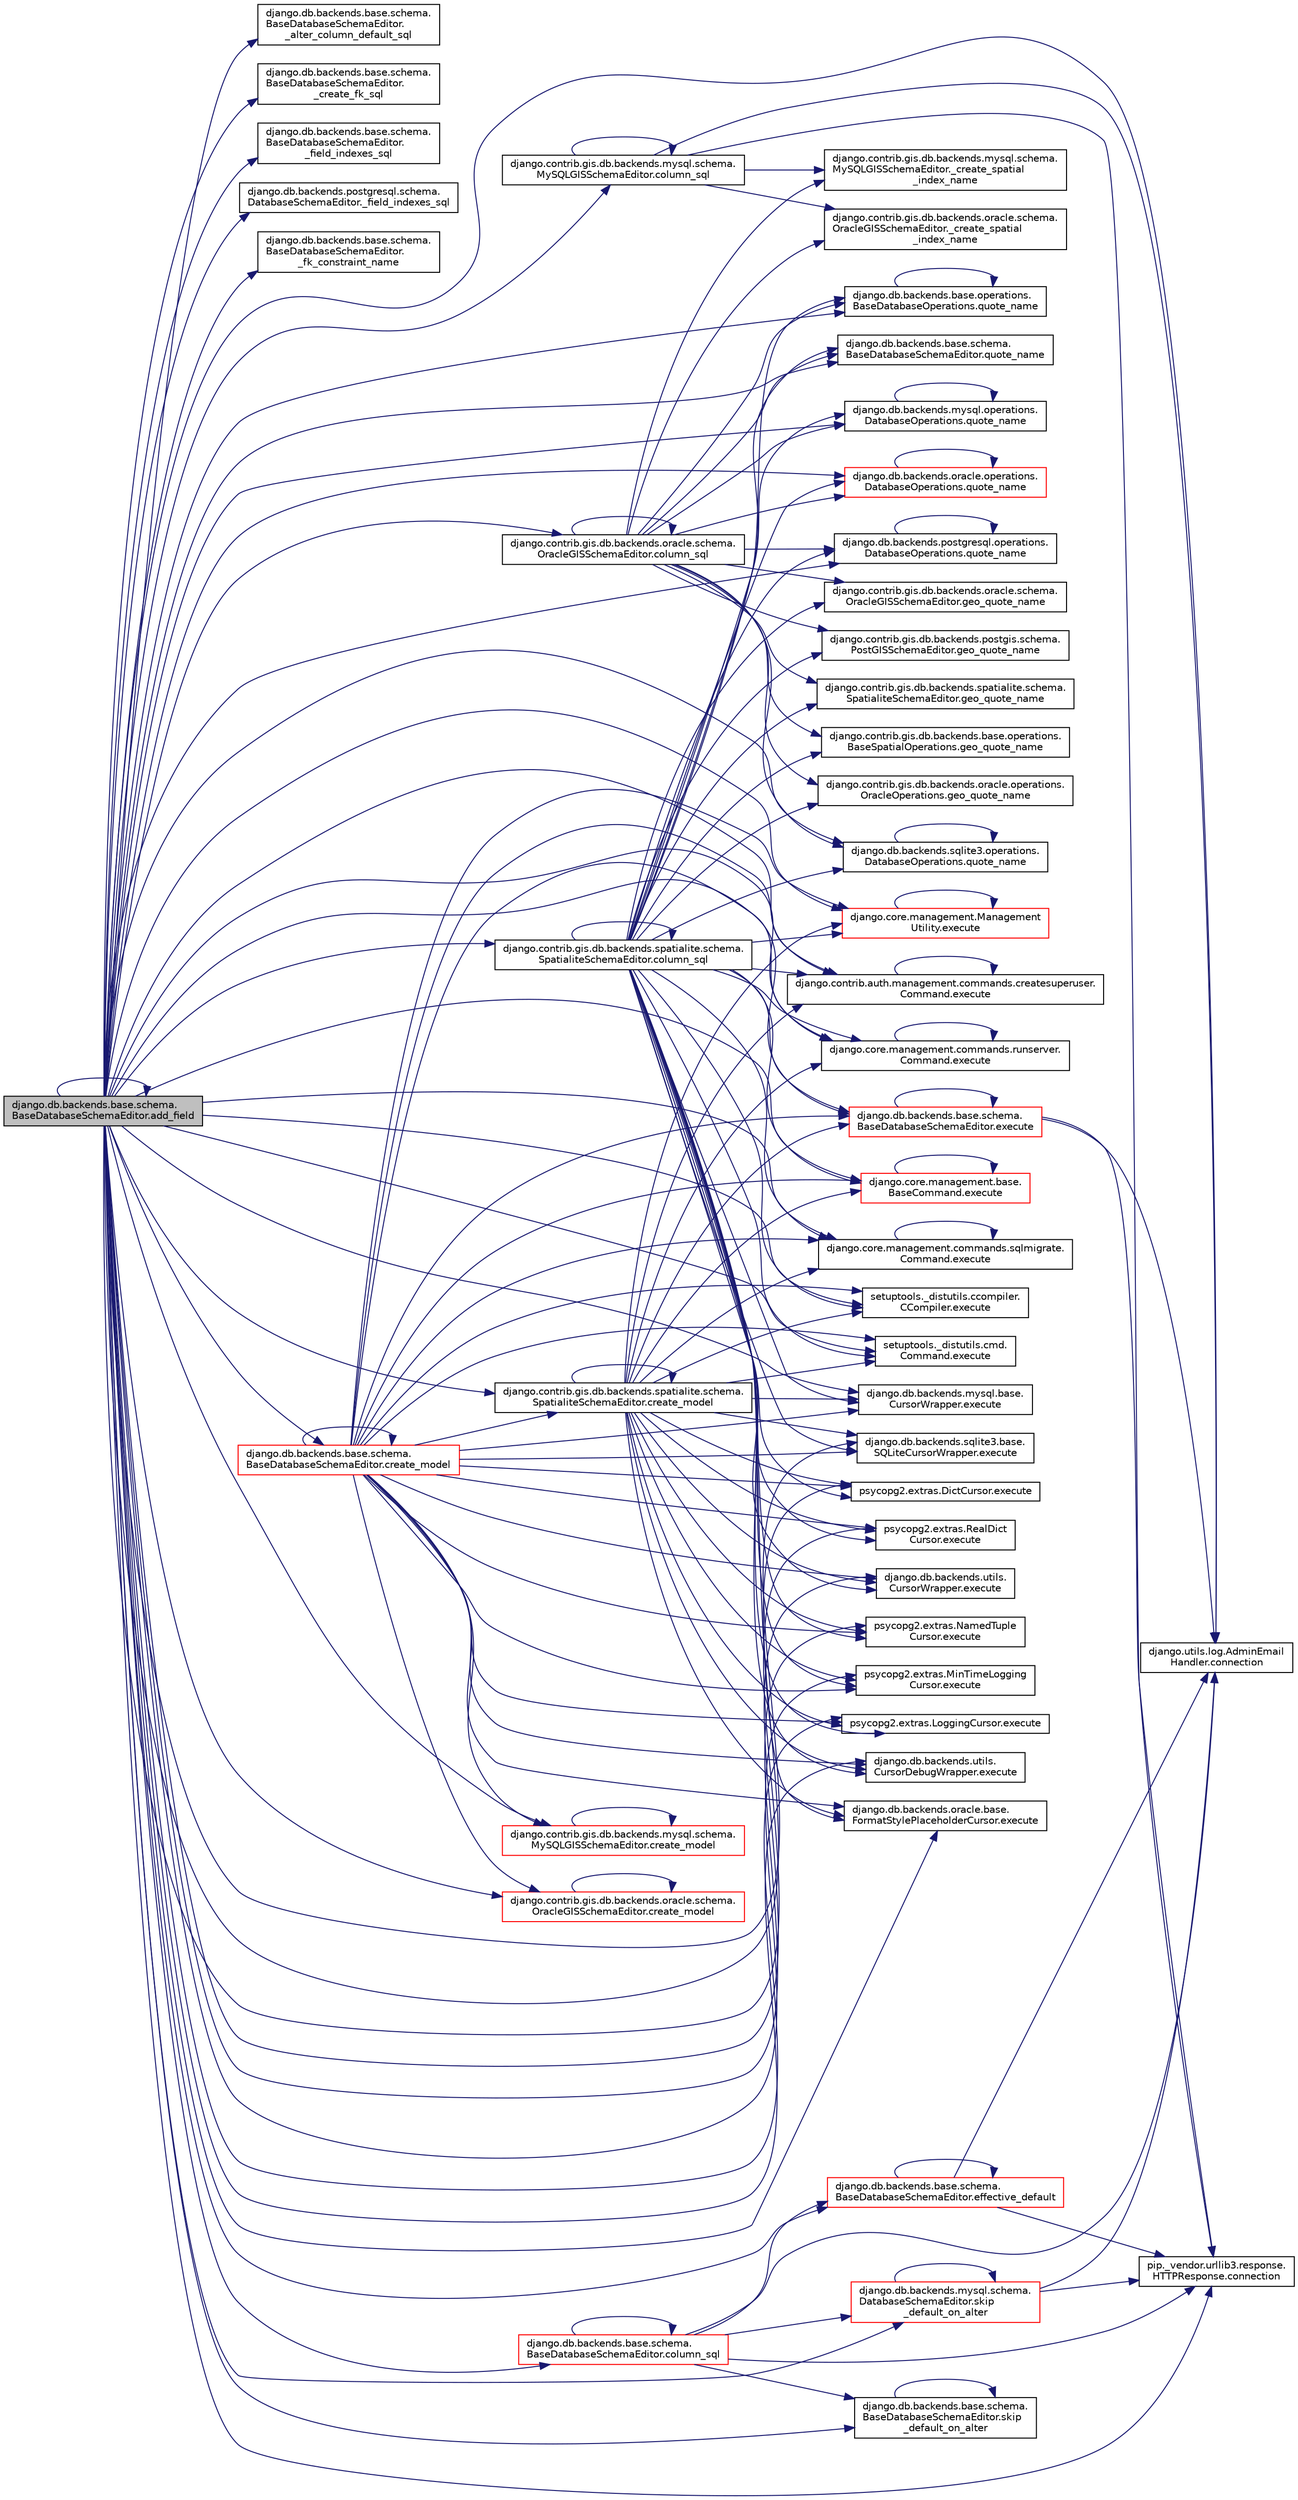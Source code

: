 digraph "django.db.backends.base.schema.BaseDatabaseSchemaEditor.add_field"
{
 // LATEX_PDF_SIZE
  edge [fontname="Helvetica",fontsize="10",labelfontname="Helvetica",labelfontsize="10"];
  node [fontname="Helvetica",fontsize="10",shape=record];
  rankdir="LR";
  Node1 [label="django.db.backends.base.schema.\lBaseDatabaseSchemaEditor.add_field",height=0.2,width=0.4,color="black", fillcolor="grey75", style="filled", fontcolor="black",tooltip=" "];
  Node1 -> Node2 [color="midnightblue",fontsize="10",style="solid",fontname="Helvetica"];
  Node2 [label="django.db.backends.base.schema.\lBaseDatabaseSchemaEditor.\l_alter_column_default_sql",height=0.2,width=0.4,color="black", fillcolor="white", style="filled",URL="$d7/d55/classdjango_1_1db_1_1backends_1_1base_1_1schema_1_1_base_database_schema_editor.html#a1e72322e0e27f5e5e3cb69b080f52452",tooltip=" "];
  Node1 -> Node3 [color="midnightblue",fontsize="10",style="solid",fontname="Helvetica"];
  Node3 [label="django.db.backends.base.schema.\lBaseDatabaseSchemaEditor.\l_create_fk_sql",height=0.2,width=0.4,color="black", fillcolor="white", style="filled",URL="$d7/d55/classdjango_1_1db_1_1backends_1_1base_1_1schema_1_1_base_database_schema_editor.html#ac25cb9c5ed6f71f12fbccdc0da292474",tooltip=" "];
  Node1 -> Node4 [color="midnightblue",fontsize="10",style="solid",fontname="Helvetica"];
  Node4 [label="django.db.backends.base.schema.\lBaseDatabaseSchemaEditor.\l_field_indexes_sql",height=0.2,width=0.4,color="black", fillcolor="white", style="filled",URL="$d7/d55/classdjango_1_1db_1_1backends_1_1base_1_1schema_1_1_base_database_schema_editor.html#a8b2a14a19439a2a7e26b0cd1e0195901",tooltip=" "];
  Node1 -> Node5 [color="midnightblue",fontsize="10",style="solid",fontname="Helvetica"];
  Node5 [label="django.db.backends.postgresql.schema.\lDatabaseSchemaEditor._field_indexes_sql",height=0.2,width=0.4,color="black", fillcolor="white", style="filled",URL="$d9/d06/classdjango_1_1db_1_1backends_1_1postgresql_1_1schema_1_1_database_schema_editor.html#a87d4696f9749f812ab2ba7c08736b684",tooltip=" "];
  Node1 -> Node6 [color="midnightblue",fontsize="10",style="solid",fontname="Helvetica"];
  Node6 [label="django.db.backends.base.schema.\lBaseDatabaseSchemaEditor.\l_fk_constraint_name",height=0.2,width=0.4,color="black", fillcolor="white", style="filled",URL="$d7/d55/classdjango_1_1db_1_1backends_1_1base_1_1schema_1_1_base_database_schema_editor.html#a13e908bbd46219d3d29d1ec2ff493d2c",tooltip=" "];
  Node1 -> Node1 [color="midnightblue",fontsize="10",style="solid",fontname="Helvetica"];
  Node1 -> Node7 [color="midnightblue",fontsize="10",style="solid",fontname="Helvetica"];
  Node7 [label="django.contrib.gis.db.backends.mysql.schema.\lMySQLGISSchemaEditor.column_sql",height=0.2,width=0.4,color="black", fillcolor="white", style="filled",URL="$db/d38/classdjango_1_1contrib_1_1gis_1_1db_1_1backends_1_1mysql_1_1schema_1_1_my_s_q_l_g_i_s_schema_editor.html#a98aff062e6db3a5a0ee94aeff5abe557",tooltip=" "];
  Node7 -> Node8 [color="midnightblue",fontsize="10",style="solid",fontname="Helvetica"];
  Node8 [label="django.contrib.gis.db.backends.mysql.schema.\lMySQLGISSchemaEditor._create_spatial\l_index_name",height=0.2,width=0.4,color="black", fillcolor="white", style="filled",URL="$db/d38/classdjango_1_1contrib_1_1gis_1_1db_1_1backends_1_1mysql_1_1schema_1_1_my_s_q_l_g_i_s_schema_editor.html#aebb71df74dd6e1c3917ad55854abbe4e",tooltip=" "];
  Node7 -> Node9 [color="midnightblue",fontsize="10",style="solid",fontname="Helvetica"];
  Node9 [label="django.contrib.gis.db.backends.oracle.schema.\lOracleGISSchemaEditor._create_spatial\l_index_name",height=0.2,width=0.4,color="black", fillcolor="white", style="filled",URL="$da/d64/classdjango_1_1contrib_1_1gis_1_1db_1_1backends_1_1oracle_1_1schema_1_1_oracle_g_i_s_schema_editor.html#ad7ef5c67a75abcc20a179b598a879462",tooltip=" "];
  Node7 -> Node7 [color="midnightblue",fontsize="10",style="solid",fontname="Helvetica"];
  Node7 -> Node10 [color="midnightblue",fontsize="10",style="solid",fontname="Helvetica"];
  Node10 [label="django.utils.log.AdminEmail\lHandler.connection",height=0.2,width=0.4,color="black", fillcolor="white", style="filled",URL="$d9/d6a/classdjango_1_1utils_1_1log_1_1_admin_email_handler.html#a07baeac3b7b8c28175cfd3a4a55ba9b5",tooltip=" "];
  Node7 -> Node11 [color="midnightblue",fontsize="10",style="solid",fontname="Helvetica"];
  Node11 [label="pip._vendor.urllib3.response.\lHTTPResponse.connection",height=0.2,width=0.4,color="black", fillcolor="white", style="filled",URL="$dd/d5a/classpip_1_1__vendor_1_1urllib3_1_1response_1_1_h_t_t_p_response.html#a27a88449c366048b39e0a46f78381f1a",tooltip=" "];
  Node1 -> Node12 [color="midnightblue",fontsize="10",style="solid",fontname="Helvetica"];
  Node12 [label="django.contrib.gis.db.backends.oracle.schema.\lOracleGISSchemaEditor.column_sql",height=0.2,width=0.4,color="black", fillcolor="white", style="filled",URL="$da/d64/classdjango_1_1contrib_1_1gis_1_1db_1_1backends_1_1oracle_1_1schema_1_1_oracle_g_i_s_schema_editor.html#a9f0576ef6e0b79059ce5236de27de732",tooltip=" "];
  Node12 -> Node8 [color="midnightblue",fontsize="10",style="solid",fontname="Helvetica"];
  Node12 -> Node9 [color="midnightblue",fontsize="10",style="solid",fontname="Helvetica"];
  Node12 -> Node12 [color="midnightblue",fontsize="10",style="solid",fontname="Helvetica"];
  Node12 -> Node13 [color="midnightblue",fontsize="10",style="solid",fontname="Helvetica"];
  Node13 [label="django.contrib.gis.db.backends.base.operations.\lBaseSpatialOperations.geo_quote_name",height=0.2,width=0.4,color="black", fillcolor="white", style="filled",URL="$d6/d04/classdjango_1_1contrib_1_1gis_1_1db_1_1backends_1_1base_1_1operations_1_1_base_spatial_operations.html#a681adab7f4716eb6243bfec16d92cc05",tooltip=" "];
  Node12 -> Node14 [color="midnightblue",fontsize="10",style="solid",fontname="Helvetica"];
  Node14 [label="django.contrib.gis.db.backends.oracle.operations.\lOracleOperations.geo_quote_name",height=0.2,width=0.4,color="black", fillcolor="white", style="filled",URL="$d9/dfb/classdjango_1_1contrib_1_1gis_1_1db_1_1backends_1_1oracle_1_1operations_1_1_oracle_operations.html#acae897141908189cec574fed28ba4324",tooltip=" "];
  Node12 -> Node15 [color="midnightblue",fontsize="10",style="solid",fontname="Helvetica"];
  Node15 [label="django.contrib.gis.db.backends.oracle.schema.\lOracleGISSchemaEditor.geo_quote_name",height=0.2,width=0.4,color="black", fillcolor="white", style="filled",URL="$da/d64/classdjango_1_1contrib_1_1gis_1_1db_1_1backends_1_1oracle_1_1schema_1_1_oracle_g_i_s_schema_editor.html#a19f0fd5d4fa5a179149b4858b7e4d487",tooltip=" "];
  Node12 -> Node16 [color="midnightblue",fontsize="10",style="solid",fontname="Helvetica"];
  Node16 [label="django.contrib.gis.db.backends.postgis.schema.\lPostGISSchemaEditor.geo_quote_name",height=0.2,width=0.4,color="black", fillcolor="white", style="filled",URL="$d1/d2f/classdjango_1_1contrib_1_1gis_1_1db_1_1backends_1_1postgis_1_1schema_1_1_post_g_i_s_schema_editor.html#ad97d377f95d10cefeef21ea0b9f3fa12",tooltip=" "];
  Node12 -> Node17 [color="midnightblue",fontsize="10",style="solid",fontname="Helvetica"];
  Node17 [label="django.contrib.gis.db.backends.spatialite.schema.\lSpatialiteSchemaEditor.geo_quote_name",height=0.2,width=0.4,color="black", fillcolor="white", style="filled",URL="$da/dec/classdjango_1_1contrib_1_1gis_1_1db_1_1backends_1_1spatialite_1_1schema_1_1_spatialite_schema_editor.html#ac9beb282a60efcfe9ba60c061a0b0504",tooltip=" "];
  Node12 -> Node18 [color="midnightblue",fontsize="10",style="solid",fontname="Helvetica"];
  Node18 [label="django.db.backends.base.operations.\lBaseDatabaseOperations.quote_name",height=0.2,width=0.4,color="black", fillcolor="white", style="filled",URL="$dd/dc3/classdjango_1_1db_1_1backends_1_1base_1_1operations_1_1_base_database_operations.html#a1317b39ef52de75f263c05a7e9a77323",tooltip=" "];
  Node18 -> Node18 [color="midnightblue",fontsize="10",style="solid",fontname="Helvetica"];
  Node12 -> Node19 [color="midnightblue",fontsize="10",style="solid",fontname="Helvetica"];
  Node19 [label="django.db.backends.base.schema.\lBaseDatabaseSchemaEditor.quote_name",height=0.2,width=0.4,color="black", fillcolor="white", style="filled",URL="$d7/d55/classdjango_1_1db_1_1backends_1_1base_1_1schema_1_1_base_database_schema_editor.html#ae84ebd5d3b095cb3433d2d7ce1c2e4e7",tooltip=" "];
  Node12 -> Node20 [color="midnightblue",fontsize="10",style="solid",fontname="Helvetica"];
  Node20 [label="django.db.backends.mysql.operations.\lDatabaseOperations.quote_name",height=0.2,width=0.4,color="black", fillcolor="white", style="filled",URL="$d6/d0c/classdjango_1_1db_1_1backends_1_1mysql_1_1operations_1_1_database_operations.html#a7584036904817b70a1483201fee4b31c",tooltip=" "];
  Node20 -> Node20 [color="midnightblue",fontsize="10",style="solid",fontname="Helvetica"];
  Node12 -> Node21 [color="midnightblue",fontsize="10",style="solid",fontname="Helvetica"];
  Node21 [label="django.db.backends.oracle.operations.\lDatabaseOperations.quote_name",height=0.2,width=0.4,color="red", fillcolor="white", style="filled",URL="$da/dc4/classdjango_1_1db_1_1backends_1_1oracle_1_1operations_1_1_database_operations.html#af2f72bca418dacfb0ec7c04a36ba1866",tooltip=" "];
  Node21 -> Node21 [color="midnightblue",fontsize="10",style="solid",fontname="Helvetica"];
  Node12 -> Node27 [color="midnightblue",fontsize="10",style="solid",fontname="Helvetica"];
  Node27 [label="django.db.backends.postgresql.operations.\lDatabaseOperations.quote_name",height=0.2,width=0.4,color="black", fillcolor="white", style="filled",URL="$df/d25/classdjango_1_1db_1_1backends_1_1postgresql_1_1operations_1_1_database_operations.html#aa7d4385eb15e3368465fe5fd816c9c1f",tooltip=" "];
  Node27 -> Node27 [color="midnightblue",fontsize="10",style="solid",fontname="Helvetica"];
  Node12 -> Node28 [color="midnightblue",fontsize="10",style="solid",fontname="Helvetica"];
  Node28 [label="django.db.backends.sqlite3.operations.\lDatabaseOperations.quote_name",height=0.2,width=0.4,color="black", fillcolor="white", style="filled",URL="$da/d34/classdjango_1_1db_1_1backends_1_1sqlite3_1_1operations_1_1_database_operations.html#a5dc666b9fb16a53d22e56e447558d8dd",tooltip=" "];
  Node28 -> Node28 [color="midnightblue",fontsize="10",style="solid",fontname="Helvetica"];
  Node1 -> Node29 [color="midnightblue",fontsize="10",style="solid",fontname="Helvetica"];
  Node29 [label="django.contrib.gis.db.backends.spatialite.schema.\lSpatialiteSchemaEditor.column_sql",height=0.2,width=0.4,color="black", fillcolor="white", style="filled",URL="$da/dec/classdjango_1_1contrib_1_1gis_1_1db_1_1backends_1_1spatialite_1_1schema_1_1_spatialite_schema_editor.html#a0421b7e77616a121487fd068d53ee024",tooltip=" "];
  Node29 -> Node29 [color="midnightblue",fontsize="10",style="solid",fontname="Helvetica"];
  Node29 -> Node30 [color="midnightblue",fontsize="10",style="solid",fontname="Helvetica"];
  Node30 [label="django.core.management.Management\lUtility.execute",height=0.2,width=0.4,color="red", fillcolor="white", style="filled",URL="$dd/dbf/classdjango_1_1core_1_1management_1_1_management_utility.html#a0ce04752f34bec18d58356f1bda05b74",tooltip=" "];
  Node30 -> Node30 [color="midnightblue",fontsize="10",style="solid",fontname="Helvetica"];
  Node29 -> Node35 [color="midnightblue",fontsize="10",style="solid",fontname="Helvetica"];
  Node35 [label="django.contrib.auth.management.commands.createsuperuser.\lCommand.execute",height=0.2,width=0.4,color="black", fillcolor="white", style="filled",URL="$d7/d51/classdjango_1_1contrib_1_1auth_1_1management_1_1commands_1_1createsuperuser_1_1_command.html#ac58857ddf6131c17f95cee20e304d97b",tooltip=" "];
  Node35 -> Node35 [color="midnightblue",fontsize="10",style="solid",fontname="Helvetica"];
  Node29 -> Node36 [color="midnightblue",fontsize="10",style="solid",fontname="Helvetica"];
  Node36 [label="django.core.management.base.\lBaseCommand.execute",height=0.2,width=0.4,color="red", fillcolor="white", style="filled",URL="$db/da3/classdjango_1_1core_1_1management_1_1base_1_1_base_command.html#a900029c213c1456bbd6f8e5b8ead2201",tooltip=" "];
  Node36 -> Node36 [color="midnightblue",fontsize="10",style="solid",fontname="Helvetica"];
  Node29 -> Node2583 [color="midnightblue",fontsize="10",style="solid",fontname="Helvetica"];
  Node2583 [label="django.core.management.commands.runserver.\lCommand.execute",height=0.2,width=0.4,color="black", fillcolor="white", style="filled",URL="$d7/de0/classdjango_1_1core_1_1management_1_1commands_1_1runserver_1_1_command.html#a715bfb079726baeadd606f17cb81ce68",tooltip=" "];
  Node2583 -> Node2583 [color="midnightblue",fontsize="10",style="solid",fontname="Helvetica"];
  Node29 -> Node2584 [color="midnightblue",fontsize="10",style="solid",fontname="Helvetica"];
  Node2584 [label="django.core.management.commands.sqlmigrate.\lCommand.execute",height=0.2,width=0.4,color="black", fillcolor="white", style="filled",URL="$d0/d74/classdjango_1_1core_1_1management_1_1commands_1_1sqlmigrate_1_1_command.html#a3393528eaa1c0fe61783f0f68b866ca6",tooltip=" "];
  Node2584 -> Node2584 [color="midnightblue",fontsize="10",style="solid",fontname="Helvetica"];
  Node29 -> Node2585 [color="midnightblue",fontsize="10",style="solid",fontname="Helvetica"];
  Node2585 [label="setuptools._distutils.ccompiler.\lCCompiler.execute",height=0.2,width=0.4,color="black", fillcolor="white", style="filled",URL="$d0/daa/classsetuptools_1_1__distutils_1_1ccompiler_1_1_c_compiler.html#a059c30925767dc96430ad63008871ac1",tooltip=" "];
  Node29 -> Node2586 [color="midnightblue",fontsize="10",style="solid",fontname="Helvetica"];
  Node2586 [label="setuptools._distutils.cmd.\lCommand.execute",height=0.2,width=0.4,color="black", fillcolor="white", style="filled",URL="$dd/df5/classsetuptools_1_1__distutils_1_1cmd_1_1_command.html#aa15b5cefcab5f7c3de4f87976d647744",tooltip=" "];
  Node29 -> Node2587 [color="midnightblue",fontsize="10",style="solid",fontname="Helvetica"];
  Node2587 [label="django.db.backends.mysql.base.\lCursorWrapper.execute",height=0.2,width=0.4,color="black", fillcolor="white", style="filled",URL="$de/d61/classdjango_1_1db_1_1backends_1_1mysql_1_1base_1_1_cursor_wrapper.html#a8df9e0e654602d65023eedf23e91cbf8",tooltip=" "];
  Node29 -> Node2588 [color="midnightblue",fontsize="10",style="solid",fontname="Helvetica"];
  Node2588 [label="django.db.backends.oracle.base.\lFormatStylePlaceholderCursor.execute",height=0.2,width=0.4,color="black", fillcolor="white", style="filled",URL="$d5/daa/classdjango_1_1db_1_1backends_1_1oracle_1_1base_1_1_format_style_placeholder_cursor.html#a71fe93bed5ba6477dc1b7bc2488037e9",tooltip=" "];
  Node29 -> Node2589 [color="midnightblue",fontsize="10",style="solid",fontname="Helvetica"];
  Node2589 [label="django.db.backends.sqlite3.base.\lSQLiteCursorWrapper.execute",height=0.2,width=0.4,color="black", fillcolor="white", style="filled",URL="$d6/dbf/classdjango_1_1db_1_1backends_1_1sqlite3_1_1base_1_1_s_q_lite_cursor_wrapper.html#a35e15973415d4434eb773f8163ab371f",tooltip=" "];
  Node29 -> Node2590 [color="midnightblue",fontsize="10",style="solid",fontname="Helvetica"];
  Node2590 [label="psycopg2.extras.DictCursor.execute",height=0.2,width=0.4,color="black", fillcolor="white", style="filled",URL="$d7/d15/classpsycopg2_1_1extras_1_1_dict_cursor.html#ad9efe2b44abb6d5b6014f6a3a12c3dcf",tooltip=" "];
  Node29 -> Node2591 [color="midnightblue",fontsize="10",style="solid",fontname="Helvetica"];
  Node2591 [label="psycopg2.extras.RealDict\lCursor.execute",height=0.2,width=0.4,color="black", fillcolor="white", style="filled",URL="$d7/dd8/classpsycopg2_1_1extras_1_1_real_dict_cursor.html#a108e4fee763a62f75766fb658f0dd45b",tooltip=" "];
  Node29 -> Node2592 [color="midnightblue",fontsize="10",style="solid",fontname="Helvetica"];
  Node2592 [label="psycopg2.extras.NamedTuple\lCursor.execute",height=0.2,width=0.4,color="black", fillcolor="white", style="filled",URL="$df/dd4/classpsycopg2_1_1extras_1_1_named_tuple_cursor.html#a5012e86f568b964ea64ab0dfc8c267a4",tooltip=" "];
  Node29 -> Node2593 [color="midnightblue",fontsize="10",style="solid",fontname="Helvetica"];
  Node2593 [label="psycopg2.extras.LoggingCursor.execute",height=0.2,width=0.4,color="black", fillcolor="white", style="filled",URL="$d3/de0/classpsycopg2_1_1extras_1_1_logging_cursor.html#a71b2977057eb3bec2aef9d785b014a6d",tooltip=" "];
  Node29 -> Node2594 [color="midnightblue",fontsize="10",style="solid",fontname="Helvetica"];
  Node2594 [label="psycopg2.extras.MinTimeLogging\lCursor.execute",height=0.2,width=0.4,color="black", fillcolor="white", style="filled",URL="$d7/d45/classpsycopg2_1_1extras_1_1_min_time_logging_cursor.html#a4d611bdc2deb502d0a14c3139ad5349a",tooltip=" "];
  Node29 -> Node2595 [color="midnightblue",fontsize="10",style="solid",fontname="Helvetica"];
  Node2595 [label="django.db.backends.base.schema.\lBaseDatabaseSchemaEditor.execute",height=0.2,width=0.4,color="red", fillcolor="white", style="filled",URL="$d7/d55/classdjango_1_1db_1_1backends_1_1base_1_1schema_1_1_base_database_schema_editor.html#a22aec0aab2668a1ff87643aba4ac23a9",tooltip=" "];
  Node2595 -> Node10 [color="midnightblue",fontsize="10",style="solid",fontname="Helvetica"];
  Node2595 -> Node11 [color="midnightblue",fontsize="10",style="solid",fontname="Helvetica"];
  Node2595 -> Node2595 [color="midnightblue",fontsize="10",style="solid",fontname="Helvetica"];
  Node29 -> Node2614 [color="midnightblue",fontsize="10",style="solid",fontname="Helvetica"];
  Node2614 [label="django.db.backends.utils.\lCursorWrapper.execute",height=0.2,width=0.4,color="black", fillcolor="white", style="filled",URL="$da/d95/classdjango_1_1db_1_1backends_1_1utils_1_1_cursor_wrapper.html#a20377aa919c13487444fc89beaf54cba",tooltip=" "];
  Node29 -> Node2615 [color="midnightblue",fontsize="10",style="solid",fontname="Helvetica"];
  Node2615 [label="django.db.backends.utils.\lCursorDebugWrapper.execute",height=0.2,width=0.4,color="black", fillcolor="white", style="filled",URL="$d2/d87/classdjango_1_1db_1_1backends_1_1utils_1_1_cursor_debug_wrapper.html#a2553a002bec41b4c345c435fe8a44ff6",tooltip=" "];
  Node29 -> Node13 [color="midnightblue",fontsize="10",style="solid",fontname="Helvetica"];
  Node29 -> Node14 [color="midnightblue",fontsize="10",style="solid",fontname="Helvetica"];
  Node29 -> Node15 [color="midnightblue",fontsize="10",style="solid",fontname="Helvetica"];
  Node29 -> Node16 [color="midnightblue",fontsize="10",style="solid",fontname="Helvetica"];
  Node29 -> Node17 [color="midnightblue",fontsize="10",style="solid",fontname="Helvetica"];
  Node29 -> Node18 [color="midnightblue",fontsize="10",style="solid",fontname="Helvetica"];
  Node29 -> Node19 [color="midnightblue",fontsize="10",style="solid",fontname="Helvetica"];
  Node29 -> Node20 [color="midnightblue",fontsize="10",style="solid",fontname="Helvetica"];
  Node29 -> Node21 [color="midnightblue",fontsize="10",style="solid",fontname="Helvetica"];
  Node29 -> Node27 [color="midnightblue",fontsize="10",style="solid",fontname="Helvetica"];
  Node29 -> Node28 [color="midnightblue",fontsize="10",style="solid",fontname="Helvetica"];
  Node1 -> Node5547 [color="midnightblue",fontsize="10",style="solid",fontname="Helvetica"];
  Node5547 [label="django.db.backends.base.schema.\lBaseDatabaseSchemaEditor.column_sql",height=0.2,width=0.4,color="red", fillcolor="white", style="filled",URL="$d7/d55/classdjango_1_1db_1_1backends_1_1base_1_1schema_1_1_base_database_schema_editor.html#a3c71e3787e1a84a050554e69d3fe1fb7",tooltip=" "];
  Node5547 -> Node5547 [color="midnightblue",fontsize="10",style="solid",fontname="Helvetica"];
  Node5547 -> Node10 [color="midnightblue",fontsize="10",style="solid",fontname="Helvetica"];
  Node5547 -> Node11 [color="midnightblue",fontsize="10",style="solid",fontname="Helvetica"];
  Node5547 -> Node5552 [color="midnightblue",fontsize="10",style="solid",fontname="Helvetica"];
  Node5552 [label="django.db.backends.base.schema.\lBaseDatabaseSchemaEditor.effective_default",height=0.2,width=0.4,color="red", fillcolor="white", style="filled",URL="$d7/d55/classdjango_1_1db_1_1backends_1_1base_1_1schema_1_1_base_database_schema_editor.html#a82d598eb724b0285dd5896540881bae8",tooltip=" "];
  Node5552 -> Node10 [color="midnightblue",fontsize="10",style="solid",fontname="Helvetica"];
  Node5552 -> Node11 [color="midnightblue",fontsize="10",style="solid",fontname="Helvetica"];
  Node5552 -> Node5552 [color="midnightblue",fontsize="10",style="solid",fontname="Helvetica"];
  Node5547 -> Node5563 [color="midnightblue",fontsize="10",style="solid",fontname="Helvetica"];
  Node5563 [label="django.db.backends.base.schema.\lBaseDatabaseSchemaEditor.skip\l_default_on_alter",height=0.2,width=0.4,color="black", fillcolor="white", style="filled",URL="$d7/d55/classdjango_1_1db_1_1backends_1_1base_1_1schema_1_1_base_database_schema_editor.html#ac1af9440dbb71340ffb268e5555272c6",tooltip=" "];
  Node5563 -> Node5563 [color="midnightblue",fontsize="10",style="solid",fontname="Helvetica"];
  Node5547 -> Node5564 [color="midnightblue",fontsize="10",style="solid",fontname="Helvetica"];
  Node5564 [label="django.db.backends.mysql.schema.\lDatabaseSchemaEditor.skip\l_default_on_alter",height=0.2,width=0.4,color="red", fillcolor="white", style="filled",URL="$d7/d2a/classdjango_1_1db_1_1backends_1_1mysql_1_1schema_1_1_database_schema_editor.html#ab8515125f83399e27c72a7239847bd8b",tooltip=" "];
  Node5564 -> Node10 [color="midnightblue",fontsize="10",style="solid",fontname="Helvetica"];
  Node5564 -> Node11 [color="midnightblue",fontsize="10",style="solid",fontname="Helvetica"];
  Node5564 -> Node5564 [color="midnightblue",fontsize="10",style="solid",fontname="Helvetica"];
  Node1 -> Node10 [color="midnightblue",fontsize="10",style="solid",fontname="Helvetica"];
  Node1 -> Node11 [color="midnightblue",fontsize="10",style="solid",fontname="Helvetica"];
  Node1 -> Node5565 [color="midnightblue",fontsize="10",style="solid",fontname="Helvetica"];
  Node5565 [label="django.contrib.gis.db.backends.mysql.schema.\lMySQLGISSchemaEditor.create_model",height=0.2,width=0.4,color="red", fillcolor="white", style="filled",URL="$db/d38/classdjango_1_1contrib_1_1gis_1_1db_1_1backends_1_1mysql_1_1schema_1_1_my_s_q_l_g_i_s_schema_editor.html#a831def04f7cc7012f883d1dfbddfb0ad",tooltip=" "];
  Node5565 -> Node5565 [color="midnightblue",fontsize="10",style="solid",fontname="Helvetica"];
  Node1 -> Node5567 [color="midnightblue",fontsize="10",style="solid",fontname="Helvetica"];
  Node5567 [label="django.contrib.gis.db.backends.oracle.schema.\lOracleGISSchemaEditor.create_model",height=0.2,width=0.4,color="red", fillcolor="white", style="filled",URL="$da/d64/classdjango_1_1contrib_1_1gis_1_1db_1_1backends_1_1oracle_1_1schema_1_1_oracle_g_i_s_schema_editor.html#a07f82f4e653ccfa4d456b73171c30e3e",tooltip=" "];
  Node5567 -> Node5567 [color="midnightblue",fontsize="10",style="solid",fontname="Helvetica"];
  Node1 -> Node5569 [color="midnightblue",fontsize="10",style="solid",fontname="Helvetica"];
  Node5569 [label="django.contrib.gis.db.backends.spatialite.schema.\lSpatialiteSchemaEditor.create_model",height=0.2,width=0.4,color="black", fillcolor="white", style="filled",URL="$da/dec/classdjango_1_1contrib_1_1gis_1_1db_1_1backends_1_1spatialite_1_1schema_1_1_spatialite_schema_editor.html#afe72784dbd83f11f480baa347e690370",tooltip=" "];
  Node5569 -> Node5569 [color="midnightblue",fontsize="10",style="solid",fontname="Helvetica"];
  Node5569 -> Node30 [color="midnightblue",fontsize="10",style="solid",fontname="Helvetica"];
  Node5569 -> Node35 [color="midnightblue",fontsize="10",style="solid",fontname="Helvetica"];
  Node5569 -> Node36 [color="midnightblue",fontsize="10",style="solid",fontname="Helvetica"];
  Node5569 -> Node2583 [color="midnightblue",fontsize="10",style="solid",fontname="Helvetica"];
  Node5569 -> Node2584 [color="midnightblue",fontsize="10",style="solid",fontname="Helvetica"];
  Node5569 -> Node2585 [color="midnightblue",fontsize="10",style="solid",fontname="Helvetica"];
  Node5569 -> Node2586 [color="midnightblue",fontsize="10",style="solid",fontname="Helvetica"];
  Node5569 -> Node2587 [color="midnightblue",fontsize="10",style="solid",fontname="Helvetica"];
  Node5569 -> Node2588 [color="midnightblue",fontsize="10",style="solid",fontname="Helvetica"];
  Node5569 -> Node2589 [color="midnightblue",fontsize="10",style="solid",fontname="Helvetica"];
  Node5569 -> Node2590 [color="midnightblue",fontsize="10",style="solid",fontname="Helvetica"];
  Node5569 -> Node2591 [color="midnightblue",fontsize="10",style="solid",fontname="Helvetica"];
  Node5569 -> Node2592 [color="midnightblue",fontsize="10",style="solid",fontname="Helvetica"];
  Node5569 -> Node2593 [color="midnightblue",fontsize="10",style="solid",fontname="Helvetica"];
  Node5569 -> Node2594 [color="midnightblue",fontsize="10",style="solid",fontname="Helvetica"];
  Node5569 -> Node2595 [color="midnightblue",fontsize="10",style="solid",fontname="Helvetica"];
  Node5569 -> Node2614 [color="midnightblue",fontsize="10",style="solid",fontname="Helvetica"];
  Node5569 -> Node2615 [color="midnightblue",fontsize="10",style="solid",fontname="Helvetica"];
  Node1 -> Node5570 [color="midnightblue",fontsize="10",style="solid",fontname="Helvetica"];
  Node5570 [label="django.db.backends.base.schema.\lBaseDatabaseSchemaEditor.create_model",height=0.2,width=0.4,color="red", fillcolor="white", style="filled",URL="$d7/d55/classdjango_1_1db_1_1backends_1_1base_1_1schema_1_1_base_database_schema_editor.html#a7150ab080c86d910615971eaa1bfef49",tooltip=" "];
  Node5570 -> Node5565 [color="midnightblue",fontsize="10",style="solid",fontname="Helvetica"];
  Node5570 -> Node5567 [color="midnightblue",fontsize="10",style="solid",fontname="Helvetica"];
  Node5570 -> Node5569 [color="midnightblue",fontsize="10",style="solid",fontname="Helvetica"];
  Node5570 -> Node5570 [color="midnightblue",fontsize="10",style="solid",fontname="Helvetica"];
  Node5570 -> Node30 [color="midnightblue",fontsize="10",style="solid",fontname="Helvetica"];
  Node5570 -> Node35 [color="midnightblue",fontsize="10",style="solid",fontname="Helvetica"];
  Node5570 -> Node36 [color="midnightblue",fontsize="10",style="solid",fontname="Helvetica"];
  Node5570 -> Node2583 [color="midnightblue",fontsize="10",style="solid",fontname="Helvetica"];
  Node5570 -> Node2584 [color="midnightblue",fontsize="10",style="solid",fontname="Helvetica"];
  Node5570 -> Node2585 [color="midnightblue",fontsize="10",style="solid",fontname="Helvetica"];
  Node5570 -> Node2586 [color="midnightblue",fontsize="10",style="solid",fontname="Helvetica"];
  Node5570 -> Node2587 [color="midnightblue",fontsize="10",style="solid",fontname="Helvetica"];
  Node5570 -> Node2588 [color="midnightblue",fontsize="10",style="solid",fontname="Helvetica"];
  Node5570 -> Node2589 [color="midnightblue",fontsize="10",style="solid",fontname="Helvetica"];
  Node5570 -> Node2590 [color="midnightblue",fontsize="10",style="solid",fontname="Helvetica"];
  Node5570 -> Node2591 [color="midnightblue",fontsize="10",style="solid",fontname="Helvetica"];
  Node5570 -> Node2592 [color="midnightblue",fontsize="10",style="solid",fontname="Helvetica"];
  Node5570 -> Node2593 [color="midnightblue",fontsize="10",style="solid",fontname="Helvetica"];
  Node5570 -> Node2594 [color="midnightblue",fontsize="10",style="solid",fontname="Helvetica"];
  Node5570 -> Node2595 [color="midnightblue",fontsize="10",style="solid",fontname="Helvetica"];
  Node5570 -> Node2614 [color="midnightblue",fontsize="10",style="solid",fontname="Helvetica"];
  Node5570 -> Node2615 [color="midnightblue",fontsize="10",style="solid",fontname="Helvetica"];
  Node1 -> Node5552 [color="midnightblue",fontsize="10",style="solid",fontname="Helvetica"];
  Node1 -> Node30 [color="midnightblue",fontsize="10",style="solid",fontname="Helvetica"];
  Node1 -> Node35 [color="midnightblue",fontsize="10",style="solid",fontname="Helvetica"];
  Node1 -> Node36 [color="midnightblue",fontsize="10",style="solid",fontname="Helvetica"];
  Node1 -> Node2583 [color="midnightblue",fontsize="10",style="solid",fontname="Helvetica"];
  Node1 -> Node2584 [color="midnightblue",fontsize="10",style="solid",fontname="Helvetica"];
  Node1 -> Node2585 [color="midnightblue",fontsize="10",style="solid",fontname="Helvetica"];
  Node1 -> Node2586 [color="midnightblue",fontsize="10",style="solid",fontname="Helvetica"];
  Node1 -> Node2587 [color="midnightblue",fontsize="10",style="solid",fontname="Helvetica"];
  Node1 -> Node2588 [color="midnightblue",fontsize="10",style="solid",fontname="Helvetica"];
  Node1 -> Node2589 [color="midnightblue",fontsize="10",style="solid",fontname="Helvetica"];
  Node1 -> Node2590 [color="midnightblue",fontsize="10",style="solid",fontname="Helvetica"];
  Node1 -> Node2591 [color="midnightblue",fontsize="10",style="solid",fontname="Helvetica"];
  Node1 -> Node2592 [color="midnightblue",fontsize="10",style="solid",fontname="Helvetica"];
  Node1 -> Node2593 [color="midnightblue",fontsize="10",style="solid",fontname="Helvetica"];
  Node1 -> Node2594 [color="midnightblue",fontsize="10",style="solid",fontname="Helvetica"];
  Node1 -> Node2595 [color="midnightblue",fontsize="10",style="solid",fontname="Helvetica"];
  Node1 -> Node2614 [color="midnightblue",fontsize="10",style="solid",fontname="Helvetica"];
  Node1 -> Node2615 [color="midnightblue",fontsize="10",style="solid",fontname="Helvetica"];
  Node1 -> Node18 [color="midnightblue",fontsize="10",style="solid",fontname="Helvetica"];
  Node1 -> Node19 [color="midnightblue",fontsize="10",style="solid",fontname="Helvetica"];
  Node1 -> Node20 [color="midnightblue",fontsize="10",style="solid",fontname="Helvetica"];
  Node1 -> Node21 [color="midnightblue",fontsize="10",style="solid",fontname="Helvetica"];
  Node1 -> Node27 [color="midnightblue",fontsize="10",style="solid",fontname="Helvetica"];
  Node1 -> Node28 [color="midnightblue",fontsize="10",style="solid",fontname="Helvetica"];
  Node1 -> Node5563 [color="midnightblue",fontsize="10",style="solid",fontname="Helvetica"];
  Node1 -> Node5564 [color="midnightblue",fontsize="10",style="solid",fontname="Helvetica"];
}
